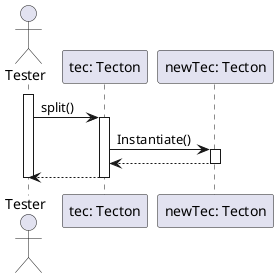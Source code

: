 @startuml tectonSplitTest

actor "Tester" as tst
participant "tec: Tecton" as tec
participant "newTec: Tecton" as ntec

activate tst

tst -> tec: split()
activate tec

tec -> ntec: Instantiate()
activate ntec

tec <-- ntec:
deactivate ntec

tst <-- tec:
deactivate tec

deactivate tst

@enduml